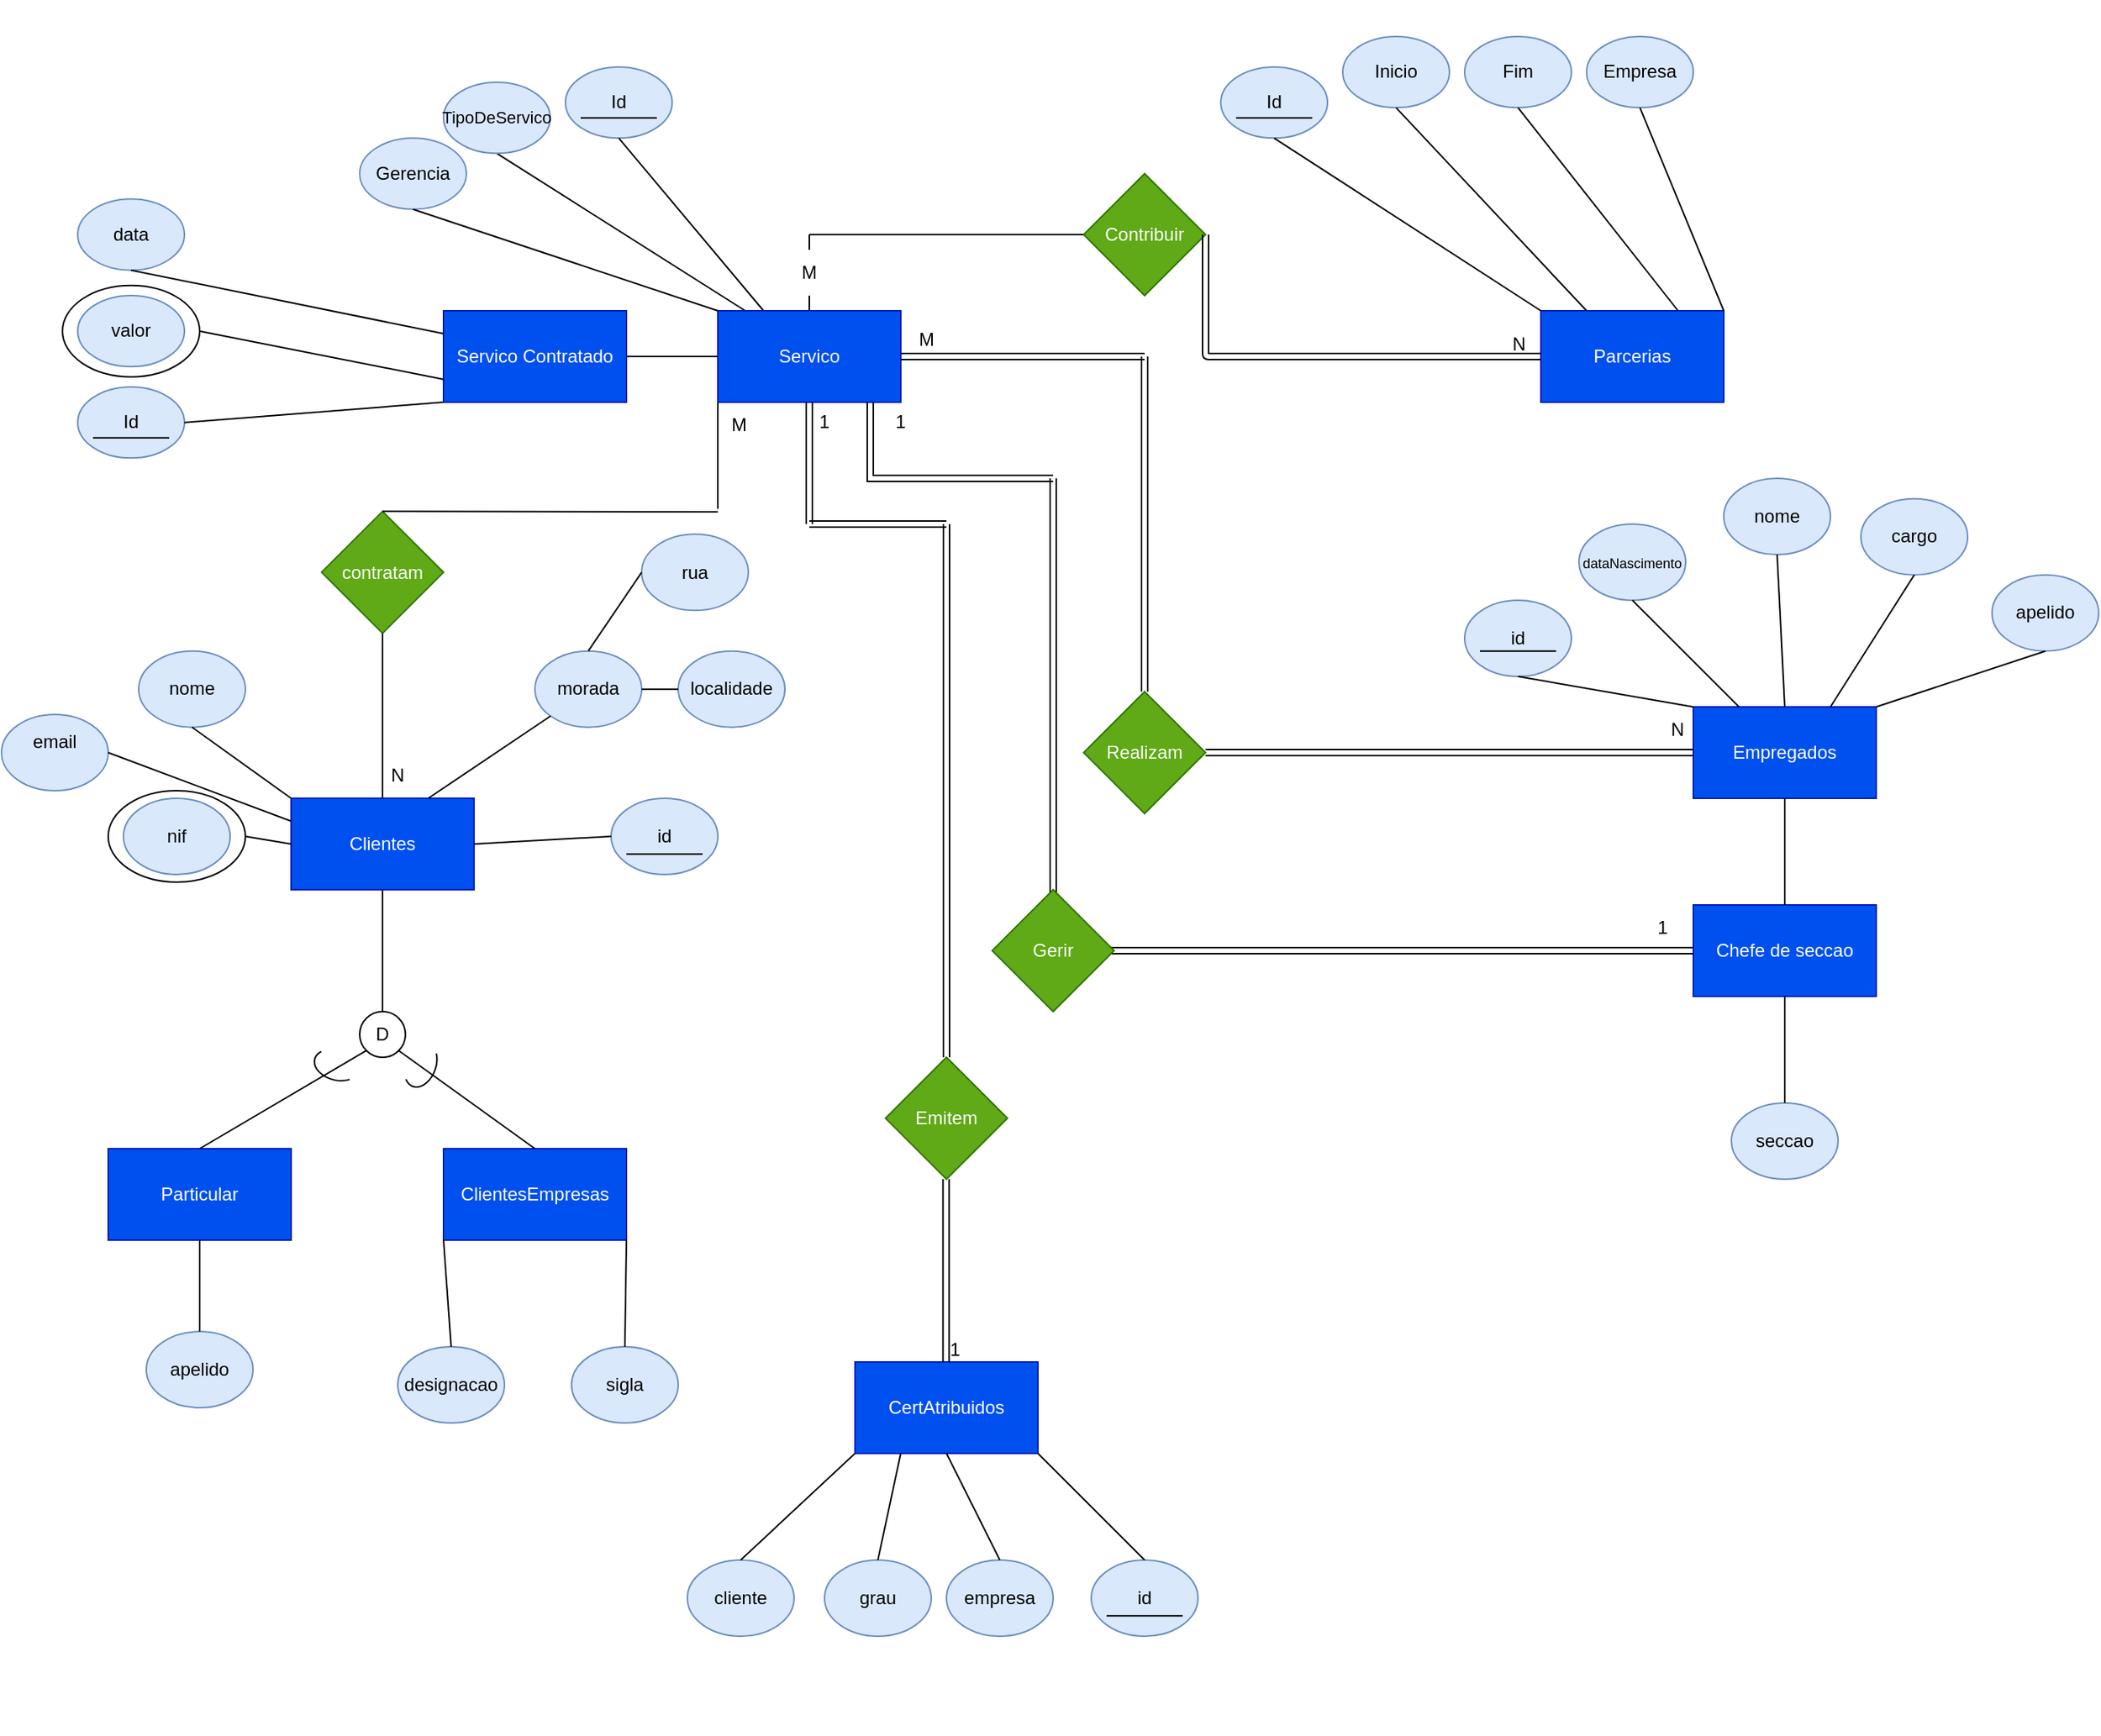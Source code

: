 <mxfile version="18.1.1" type="device"><diagram id="3mKpAEh_2v-3cZ-nyJGQ" name="Page-1"><mxGraphModel dx="2763" dy="1038" grid="1" gridSize="10" guides="1" tooltips="1" connect="1" arrows="1" fold="1" page="1" pageScale="1" pageWidth="827" pageHeight="1169" math="0" shadow="0"><root><mxCell id="0"/><mxCell id="1" parent="0"/><mxCell id="c_7Xji_aLtpdqotHJxTk-4" value="" style="endArrow=none;html=1;rounded=0;exitX=0.15;exitY=0;exitDx=0;exitDy=0;entryX=0.5;entryY=1;entryDx=0;entryDy=0;exitPerimeter=0;" parent="1" source="c_7Xji_aLtpdqotHJxTk-7" target="c_7Xji_aLtpdqotHJxTk-8" edge="1"><mxGeometry width="50" height="50" relative="1" as="geometry"><mxPoint x="350" y="370" as="sourcePoint"/><mxPoint x="305" y="316.67" as="targetPoint"/></mxGeometry></mxCell><mxCell id="c_7Xji_aLtpdqotHJxTk-5" value="Id" style="ellipse;whiteSpace=wrap;html=1;fillColor=#dae8fc;strokeColor=#6c8ebf;" parent="1" vertex="1"><mxGeometry x="270" y="210" width="70" height="46.67" as="geometry"/></mxCell><mxCell id="c_7Xji_aLtpdqotHJxTk-6" value="" style="endArrow=none;html=1;rounded=0;exitX=0.25;exitY=0;exitDx=0;exitDy=0;entryX=0.5;entryY=1;entryDx=0;entryDy=0;" parent="1" source="c_7Xji_aLtpdqotHJxTk-7" target="c_7Xji_aLtpdqotHJxTk-5" edge="1"><mxGeometry width="50" height="50" relative="1" as="geometry"><mxPoint x="380" y="370" as="sourcePoint"/><mxPoint x="550" y="260" as="targetPoint"/></mxGeometry></mxCell><mxCell id="c_7Xji_aLtpdqotHJxTk-7" value="Servico" style="rounded=0;whiteSpace=wrap;html=1;fillColor=#0050ef;strokeColor=#001DBC;fontColor=#ffffff;" parent="1" vertex="1"><mxGeometry x="370" y="370" width="120" height="60" as="geometry"/></mxCell><mxCell id="c_7Xji_aLtpdqotHJxTk-8" value="&lt;font style=&quot;font-size: 11px;&quot;&gt;TipoDeServico&lt;/font&gt;" style="ellipse;whiteSpace=wrap;html=1;fillColor=#dae8fc;strokeColor=#6c8ebf;" parent="1" vertex="1"><mxGeometry x="190" y="220" width="70" height="46.67" as="geometry"/></mxCell><mxCell id="c_7Xji_aLtpdqotHJxTk-10" value="Gerencia" style="ellipse;whiteSpace=wrap;html=1;fillColor=#dae8fc;strokeColor=#6c8ebf;" parent="1" vertex="1"><mxGeometry x="135" y="256.67" width="70" height="46.67" as="geometry"/></mxCell><mxCell id="c_7Xji_aLtpdqotHJxTk-11" value="" style="endArrow=none;html=1;rounded=0;exitX=0;exitY=0;exitDx=0;exitDy=0;entryX=0.5;entryY=1;entryDx=0;entryDy=0;" parent="1" source="c_7Xji_aLtpdqotHJxTk-7" target="c_7Xji_aLtpdqotHJxTk-10" edge="1"><mxGeometry width="50" height="50" relative="1" as="geometry"><mxPoint x="390" y="380" as="sourcePoint"/><mxPoint x="560" y="270" as="targetPoint"/></mxGeometry></mxCell><mxCell id="c_7Xji_aLtpdqotHJxTk-14" value="&lt;div&gt;Contribuir&lt;br&gt;&lt;/div&gt;" style="rhombus;whiteSpace=wrap;html=1;fillColor=#60a917;fontColor=#ffffff;strokeColor=#2D7600;" parent="1" vertex="1"><mxGeometry x="610" y="280" width="80" height="80" as="geometry"/></mxCell><mxCell id="c_7Xji_aLtpdqotHJxTk-18" value="" style="endArrow=none;html=1;rounded=0;" parent="1" edge="1"><mxGeometry width="50" height="50" relative="1" as="geometry"><mxPoint x="430" y="320" as="sourcePoint"/><mxPoint x="560" y="320" as="targetPoint"/></mxGeometry></mxCell><mxCell id="c_7Xji_aLtpdqotHJxTk-19" value="" style="endArrow=none;html=1;rounded=0;" parent="1" target="c_7Xji_aLtpdqotHJxTk-14" edge="1"><mxGeometry width="50" height="50" relative="1" as="geometry"><mxPoint x="560" y="320" as="sourcePoint"/><mxPoint x="600" y="250" as="targetPoint"/></mxGeometry></mxCell><mxCell id="c_7Xji_aLtpdqotHJxTk-23" value="Parcerias" style="rounded=0;whiteSpace=wrap;html=1;fillColor=#0050ef;strokeColor=#001DBC;fontColor=#ffffff;" parent="1" vertex="1"><mxGeometry x="910" y="370" width="120" height="60" as="geometry"/></mxCell><mxCell id="c_7Xji_aLtpdqotHJxTk-24" value="Id" style="ellipse;whiteSpace=wrap;html=1;fillColor=#dae8fc;strokeColor=#6c8ebf;" parent="1" vertex="1"><mxGeometry x="700" y="210" width="70" height="46.67" as="geometry"/></mxCell><mxCell id="c_7Xji_aLtpdqotHJxTk-25" value="" style="endArrow=none;html=1;rounded=0;exitX=0;exitY=0;exitDx=0;exitDy=0;entryX=0.5;entryY=1;entryDx=0;entryDy=0;" parent="1" source="c_7Xji_aLtpdqotHJxTk-23" target="c_7Xji_aLtpdqotHJxTk-24" edge="1"><mxGeometry width="50" height="50" relative="1" as="geometry"><mxPoint x="846" y="370" as="sourcePoint"/><mxPoint x="906" y="260" as="targetPoint"/></mxGeometry></mxCell><mxCell id="c_7Xji_aLtpdqotHJxTk-26" value="&lt;div&gt;Inicio&lt;/div&gt;" style="ellipse;whiteSpace=wrap;html=1;fillColor=#dae8fc;strokeColor=#6c8ebf;" parent="1" vertex="1"><mxGeometry x="780" y="190" width="70" height="46.67" as="geometry"/></mxCell><mxCell id="c_7Xji_aLtpdqotHJxTk-27" value="" style="endArrow=none;html=1;rounded=0;exitX=0.25;exitY=0;exitDx=0;exitDy=0;entryX=0.5;entryY=1;entryDx=0;entryDy=0;" parent="1" source="c_7Xji_aLtpdqotHJxTk-23" target="c_7Xji_aLtpdqotHJxTk-26" edge="1"><mxGeometry width="50" height="50" relative="1" as="geometry"><mxPoint x="510" y="390" as="sourcePoint"/><mxPoint x="570" y="280" as="targetPoint"/></mxGeometry></mxCell><mxCell id="c_7Xji_aLtpdqotHJxTk-29" value="&lt;div&gt;Fim&lt;/div&gt;" style="ellipse;whiteSpace=wrap;html=1;fillColor=#dae8fc;strokeColor=#6c8ebf;" parent="1" vertex="1"><mxGeometry x="860" y="190" width="70" height="46.67" as="geometry"/></mxCell><mxCell id="c_7Xji_aLtpdqotHJxTk-30" value="" style="endArrow=none;html=1;rounded=0;exitX=0.75;exitY=0;exitDx=0;exitDy=0;entryX=0.5;entryY=1;entryDx=0;entryDy=0;" parent="1" source="c_7Xji_aLtpdqotHJxTk-23" target="c_7Xji_aLtpdqotHJxTk-29" edge="1"><mxGeometry width="50" height="50" relative="1" as="geometry"><mxPoint x="1006" y="350" as="sourcePoint"/><mxPoint x="1066" y="240" as="targetPoint"/></mxGeometry></mxCell><mxCell id="c_7Xji_aLtpdqotHJxTk-31" value="Empresa" style="ellipse;whiteSpace=wrap;html=1;fillColor=#dae8fc;strokeColor=#6c8ebf;" parent="1" vertex="1"><mxGeometry x="940" y="190" width="70" height="46.67" as="geometry"/></mxCell><mxCell id="c_7Xji_aLtpdqotHJxTk-32" value="" style="endArrow=none;html=1;rounded=0;exitX=1;exitY=0;exitDx=0;exitDy=0;entryX=0.5;entryY=1;entryDx=0;entryDy=0;" parent="1" source="c_7Xji_aLtpdqotHJxTk-23" target="c_7Xji_aLtpdqotHJxTk-31" edge="1"><mxGeometry width="50" height="50" relative="1" as="geometry"><mxPoint x="1086" y="350" as="sourcePoint"/><mxPoint x="1146" y="240" as="targetPoint"/></mxGeometry></mxCell><mxCell id="c_7Xji_aLtpdqotHJxTk-43" value="" style="shape=link;html=1;rounded=1;exitX=1;exitY=0.5;exitDx=0;exitDy=0;entryX=0;entryY=0.5;entryDx=0;entryDy=0;" parent="1" source="c_7Xji_aLtpdqotHJxTk-14" target="c_7Xji_aLtpdqotHJxTk-23" edge="1"><mxGeometry relative="1" as="geometry"><mxPoint x="710" y="400" as="sourcePoint"/><mxPoint x="780" y="399.5" as="targetPoint"/><Array as="points"><mxPoint x="690" y="400"/></Array></mxGeometry></mxCell><mxCell id="c_7Xji_aLtpdqotHJxTk-44" value="N" style="resizable=0;html=1;align=right;verticalAlign=bottom;" parent="c_7Xji_aLtpdqotHJxTk-43" connectable="0" vertex="1"><mxGeometry x="1" relative="1" as="geometry"><mxPoint x="-10" as="offset"/></mxGeometry></mxCell><mxCell id="c_7Xji_aLtpdqotHJxTk-54" value="" style="endArrow=none;html=1;rounded=1;sketch=0;curved=0;exitX=0.5;exitY=0;exitDx=0;exitDy=0;startArrow=none;" parent="1" source="c_7Xji_aLtpdqotHJxTk-63" edge="1"><mxGeometry width="50" height="50" relative="1" as="geometry"><mxPoint x="400" y="370" as="sourcePoint"/><mxPoint x="430" y="320" as="targetPoint"/></mxGeometry></mxCell><mxCell id="c_7Xji_aLtpdqotHJxTk-59" value="Chefe de seccao" style="rounded=0;whiteSpace=wrap;html=1;sketch=0;fillColor=#0050ef;strokeColor=#001DBC;fontColor=#ffffff;" parent="1" vertex="1"><mxGeometry x="1010" y="760" width="120" height="60" as="geometry"/></mxCell><mxCell id="c_7Xji_aLtpdqotHJxTk-63" value="M" style="text;html=1;strokeColor=none;fillColor=none;align=center;verticalAlign=middle;whiteSpace=wrap;rounded=0;sketch=0;" parent="1" vertex="1"><mxGeometry x="410" y="330" width="40" height="30" as="geometry"/></mxCell><mxCell id="c_7Xji_aLtpdqotHJxTk-64" value="" style="endArrow=none;html=1;rounded=1;sketch=0;curved=0;exitX=0.5;exitY=0;exitDx=0;exitDy=0;" parent="1" source="c_7Xji_aLtpdqotHJxTk-7" target="c_7Xji_aLtpdqotHJxTk-63" edge="1"><mxGeometry width="50" height="50" relative="1" as="geometry"><mxPoint x="430" y="370" as="sourcePoint"/><mxPoint x="430" y="320" as="targetPoint"/></mxGeometry></mxCell><mxCell id="c_7Xji_aLtpdqotHJxTk-91" value="" style="shape=link;html=1;rounded=1;sketch=0;curved=0;" parent="1" edge="1"><mxGeometry relative="1" as="geometry"><mxPoint x="590" y="610" as="sourcePoint"/><mxPoint x="590" y="790" as="targetPoint"/></mxGeometry></mxCell><mxCell id="c_7Xji_aLtpdqotHJxTk-93" value="" style="shape=link;html=1;rounded=1;sketch=0;curved=0;" parent="1" edge="1"><mxGeometry relative="1" as="geometry"><mxPoint x="590" y="480" as="sourcePoint"/><mxPoint x="590" y="610" as="targetPoint"/></mxGeometry></mxCell><mxCell id="c_7Xji_aLtpdqotHJxTk-105" value="Empregados" style="rounded=0;whiteSpace=wrap;html=1;sketch=0;fillColor=#0050ef;strokeColor=#001DBC;fontColor=#ffffff;" parent="1" vertex="1"><mxGeometry x="1010" y="630" width="120" height="60" as="geometry"/></mxCell><mxCell id="c_7Xji_aLtpdqotHJxTk-107" value="" style="endArrow=none;html=1;rounded=1;sketch=0;fontSize=11;curved=0;entryX=0.5;entryY=1;entryDx=0;entryDy=0;exitX=0.5;exitY=0;exitDx=0;exitDy=0;" parent="1" source="c_7Xji_aLtpdqotHJxTk-59" target="c_7Xji_aLtpdqotHJxTk-105" edge="1"><mxGeometry width="50" height="50" relative="1" as="geometry"><mxPoint x="890" y="800" as="sourcePoint"/><mxPoint x="940" y="750" as="targetPoint"/></mxGeometry></mxCell><mxCell id="c_7Xji_aLtpdqotHJxTk-108" value="" style="shape=link;html=1;rounded=1;sketch=0;curved=0;entryX=0;entryY=0.5;entryDx=0;entryDy=0;" parent="1" target="c_7Xji_aLtpdqotHJxTk-59" edge="1"><mxGeometry relative="1" as="geometry"><mxPoint x="590" y="790" as="sourcePoint"/><mxPoint x="600" y="810" as="targetPoint"/></mxGeometry></mxCell><mxCell id="c_7Xji_aLtpdqotHJxTk-109" value="id" style="ellipse;whiteSpace=wrap;html=1;fillColor=#dae8fc;strokeColor=#6c8ebf;" parent="1" vertex="1"><mxGeometry x="860" y="560" width="70" height="50" as="geometry"/></mxCell><mxCell id="c_7Xji_aLtpdqotHJxTk-110" value="" style="endArrow=none;html=1;rounded=0;exitX=0;exitY=0;exitDx=0;exitDy=0;entryX=0.5;entryY=1;entryDx=0;entryDy=0;" parent="1" source="c_7Xji_aLtpdqotHJxTk-105" target="c_7Xji_aLtpdqotHJxTk-109" edge="1"><mxGeometry width="50" height="50" relative="1" as="geometry"><mxPoint x="915" y="450" as="sourcePoint"/><mxPoint x="1065" y="560" as="targetPoint"/></mxGeometry></mxCell><mxCell id="c_7Xji_aLtpdqotHJxTk-111" value="&lt;font style=&quot;font-size: 9px;&quot;&gt;dataNascimento&lt;/font&gt;" style="ellipse;whiteSpace=wrap;html=1;fillColor=#dae8fc;strokeColor=#6c8ebf;" parent="1" vertex="1"><mxGeometry x="935" y="510.0" width="70" height="50" as="geometry"/></mxCell><mxCell id="c_7Xji_aLtpdqotHJxTk-112" value="" style="endArrow=none;html=1;rounded=0;exitX=0.25;exitY=0;exitDx=0;exitDy=0;entryX=0.5;entryY=1;entryDx=0;entryDy=0;" parent="1" source="c_7Xji_aLtpdqotHJxTk-105" target="c_7Xji_aLtpdqotHJxTk-111" edge="1"><mxGeometry width="50" height="50" relative="1" as="geometry"><mxPoint x="1020" y="640" as="sourcePoint"/><mxPoint x="1075" y="570" as="targetPoint"/></mxGeometry></mxCell><mxCell id="c_7Xji_aLtpdqotHJxTk-113" value="nome" style="ellipse;whiteSpace=wrap;html=1;fillColor=#dae8fc;strokeColor=#6c8ebf;" parent="1" vertex="1"><mxGeometry x="1030" y="480.0" width="70" height="50" as="geometry"/></mxCell><mxCell id="c_7Xji_aLtpdqotHJxTk-114" value="" style="endArrow=none;html=1;rounded=0;exitX=0.5;exitY=0;exitDx=0;exitDy=0;entryX=0.5;entryY=1;entryDx=0;entryDy=0;" parent="1" source="c_7Xji_aLtpdqotHJxTk-105" target="c_7Xji_aLtpdqotHJxTk-113" edge="1"><mxGeometry width="50" height="50" relative="1" as="geometry"><mxPoint x="1030" y="650" as="sourcePoint"/><mxPoint x="1085" y="580" as="targetPoint"/></mxGeometry></mxCell><mxCell id="c_7Xji_aLtpdqotHJxTk-115" value="apelido" style="ellipse;whiteSpace=wrap;html=1;fillColor=#dae8fc;strokeColor=#6c8ebf;" parent="1" vertex="1"><mxGeometry x="1206" y="543.34" width="70" height="50" as="geometry"/></mxCell><mxCell id="c_7Xji_aLtpdqotHJxTk-116" value="" style="endArrow=none;html=1;rounded=0;entryX=0.5;entryY=1;entryDx=0;entryDy=0;" parent="1" target="c_7Xji_aLtpdqotHJxTk-115" edge="1"><mxGeometry width="50" height="50" relative="1" as="geometry"><mxPoint x="1130" y="630" as="sourcePoint"/><mxPoint x="1095" y="590" as="targetPoint"/></mxGeometry></mxCell><mxCell id="c_7Xji_aLtpdqotHJxTk-117" value="cargo" style="ellipse;whiteSpace=wrap;html=1;fillColor=#dae8fc;strokeColor=#6c8ebf;" parent="1" vertex="1"><mxGeometry x="1120" y="493.34" width="70" height="50" as="geometry"/></mxCell><mxCell id="c_7Xji_aLtpdqotHJxTk-118" value="" style="endArrow=none;html=1;rounded=0;exitX=0.75;exitY=0;exitDx=0;exitDy=0;entryX=0.5;entryY=1;entryDx=0;entryDy=0;" parent="1" source="c_7Xji_aLtpdqotHJxTk-105" target="c_7Xji_aLtpdqotHJxTk-117" edge="1"><mxGeometry width="50" height="50" relative="1" as="geometry"><mxPoint x="1210" y="576.67" as="sourcePoint"/><mxPoint x="1265" y="506.67" as="targetPoint"/></mxGeometry></mxCell><mxCell id="c_7Xji_aLtpdqotHJxTk-119" value="&lt;font style=&quot;font-size: 12px;&quot;&gt;Gerir&lt;/font&gt;" style="rhombus;whiteSpace=wrap;html=1;rounded=0;sketch=0;fontSize=9;fillColor=#60a917;fontColor=#ffffff;strokeColor=#2D7600;" parent="1" vertex="1"><mxGeometry x="550" y="750" width="80" height="80" as="geometry"/></mxCell><mxCell id="c_7Xji_aLtpdqotHJxTk-121" value="seccao" style="ellipse;whiteSpace=wrap;html=1;fillColor=#dae8fc;strokeColor=#6c8ebf;" parent="1" vertex="1"><mxGeometry x="1035" y="890" width="70" height="50" as="geometry"/></mxCell><mxCell id="c_7Xji_aLtpdqotHJxTk-122" value="" style="endArrow=none;html=1;rounded=0;exitX=0.5;exitY=1;exitDx=0;exitDy=0;entryX=0.5;entryY=0;entryDx=0;entryDy=0;" parent="1" source="c_7Xji_aLtpdqotHJxTk-59" target="c_7Xji_aLtpdqotHJxTk-121" edge="1"><mxGeometry width="50" height="50" relative="1" as="geometry"><mxPoint x="1085.0" y="820" as="sourcePoint"/><mxPoint x="1240" y="890" as="targetPoint"/></mxGeometry></mxCell><mxCell id="c_7Xji_aLtpdqotHJxTk-125" value="" style="shape=link;html=1;rounded=0;sketch=0;fontSize=12;curved=0;" parent="1" source="c_7Xji_aLtpdqotHJxTk-130" edge="1"><mxGeometry relative="1" as="geometry"><mxPoint x="520" y="840" as="sourcePoint"/><mxPoint x="520" y="510" as="targetPoint"/></mxGeometry></mxCell><mxCell id="c_7Xji_aLtpdqotHJxTk-130" value="&lt;div&gt;Emitem&lt;/div&gt;" style="rhombus;whiteSpace=wrap;html=1;rounded=0;sketch=0;fontSize=12;fillColor=#60a917;fontColor=#ffffff;strokeColor=#2D7600;" parent="1" vertex="1"><mxGeometry x="480" y="860" width="80" height="80" as="geometry"/></mxCell><mxCell id="c_7Xji_aLtpdqotHJxTk-131" value="CertAtribuidos" style="rounded=0;whiteSpace=wrap;html=1;sketch=0;fontSize=12;fillColor=#0050ef;strokeColor=#001DBC;fontColor=#ffffff;" parent="1" vertex="1"><mxGeometry x="460" y="1060" width="120" height="60" as="geometry"/></mxCell><mxCell id="c_7Xji_aLtpdqotHJxTk-134" value="" style="shape=link;html=1;rounded=0;sketch=0;fontSize=12;curved=0;exitX=0.5;exitY=1;exitDx=0;exitDy=0;entryX=0.5;entryY=0;entryDx=0;entryDy=0;" parent="1" edge="1"><mxGeometry relative="1" as="geometry"><mxPoint x="519.73" y="940" as="sourcePoint"/><mxPoint x="519.73" y="1060" as="targetPoint"/></mxGeometry></mxCell><mxCell id="c_7Xji_aLtpdqotHJxTk-135" value="1" style="resizable=0;html=1;align=right;verticalAlign=bottom;rounded=0;sketch=0;fontSize=12;" parent="c_7Xji_aLtpdqotHJxTk-134" connectable="0" vertex="1"><mxGeometry x="1" relative="1" as="geometry"><mxPoint x="10" as="offset"/></mxGeometry></mxCell><mxCell id="c_7Xji_aLtpdqotHJxTk-144" value="id" style="ellipse;whiteSpace=wrap;html=1;fillColor=#dae8fc;strokeColor=#6c8ebf;" parent="1" vertex="1"><mxGeometry x="615" y="1190" width="70" height="50" as="geometry"/></mxCell><mxCell id="c_7Xji_aLtpdqotHJxTk-145" value="" style="endArrow=none;html=1;rounded=0;exitX=1;exitY=1;exitDx=0;exitDy=0;entryX=0.5;entryY=0;entryDx=0;entryDy=0;" parent="1" source="c_7Xji_aLtpdqotHJxTk-131" target="c_7Xji_aLtpdqotHJxTk-144" edge="1"><mxGeometry width="50" height="50" relative="1" as="geometry"><mxPoint x="810" y="870" as="sourcePoint"/><mxPoint x="865" y="800" as="targetPoint"/></mxGeometry></mxCell><mxCell id="c_7Xji_aLtpdqotHJxTk-148" value="cliente" style="ellipse;whiteSpace=wrap;html=1;fillColor=#dae8fc;strokeColor=#6c8ebf;" parent="1" vertex="1"><mxGeometry x="350" y="1190" width="70" height="50" as="geometry"/></mxCell><mxCell id="c_7Xji_aLtpdqotHJxTk-149" value="" style="endArrow=none;html=1;rounded=0;exitX=0;exitY=1;exitDx=0;exitDy=0;entryX=0.5;entryY=0;entryDx=0;entryDy=0;" parent="1" source="c_7Xji_aLtpdqotHJxTk-131" target="c_7Xji_aLtpdqotHJxTk-148" edge="1"><mxGeometry width="50" height="50" relative="1" as="geometry"><mxPoint x="590" y="1130" as="sourcePoint"/><mxPoint x="875" y="810" as="targetPoint"/></mxGeometry></mxCell><mxCell id="c_7Xji_aLtpdqotHJxTk-150" value="grau" style="ellipse;whiteSpace=wrap;html=1;fillColor=#dae8fc;strokeColor=#6c8ebf;" parent="1" vertex="1"><mxGeometry x="440" y="1190" width="70" height="50" as="geometry"/></mxCell><mxCell id="c_7Xji_aLtpdqotHJxTk-151" value="" style="endArrow=none;html=1;rounded=0;entryX=0.5;entryY=0;entryDx=0;entryDy=0;exitX=0.25;exitY=1;exitDx=0;exitDy=0;" parent="1" source="c_7Xji_aLtpdqotHJxTk-131" target="c_7Xji_aLtpdqotHJxTk-150" edge="1"><mxGeometry width="50" height="50" relative="1" as="geometry"><mxPoint x="475" y="1169" as="sourcePoint"/><mxPoint x="760" y="849" as="targetPoint"/></mxGeometry></mxCell><mxCell id="c_7Xji_aLtpdqotHJxTk-152" value="empresa" style="ellipse;whiteSpace=wrap;html=1;fillColor=#dae8fc;strokeColor=#6c8ebf;" parent="1" vertex="1"><mxGeometry x="520" y="1190" width="70" height="50" as="geometry"/></mxCell><mxCell id="c_7Xji_aLtpdqotHJxTk-153" value="" style="endArrow=none;html=1;rounded=0;exitX=0.5;exitY=1;exitDx=0;exitDy=0;entryX=0.5;entryY=0;entryDx=0;entryDy=0;" parent="1" source="c_7Xji_aLtpdqotHJxTk-131" target="c_7Xji_aLtpdqotHJxTk-152" edge="1"><mxGeometry width="50" height="50" relative="1" as="geometry"><mxPoint x="520" y="1090" as="sourcePoint"/><mxPoint x="790" y="800" as="targetPoint"/></mxGeometry></mxCell><mxCell id="c_7Xji_aLtpdqotHJxTk-155" value="" style="endArrow=none;html=1;rounded=1;sketch=0;fontSize=12;curved=0;entryX=1;entryY=0.5;entryDx=0;entryDy=0;" parent="1" source="c_7Xji_aLtpdqotHJxTk-7" target="c_7Xji_aLtpdqotHJxTk-160" edge="1"><mxGeometry width="50" height="50" relative="1" as="geometry"><mxPoint x="150" y="680" as="sourcePoint"/><mxPoint x="150" y="560" as="targetPoint"/></mxGeometry></mxCell><mxCell id="c_7Xji_aLtpdqotHJxTk-156" value="Clientes" style="rounded=0;whiteSpace=wrap;html=1;sketch=0;fontSize=12;fillColor=#0050ef;strokeColor=#001DBC;fontColor=#ffffff;" parent="1" vertex="1"><mxGeometry x="90" y="690" width="120" height="60" as="geometry"/></mxCell><mxCell id="c_7Xji_aLtpdqotHJxTk-158" value="D" style="ellipse;whiteSpace=wrap;html=1;aspect=fixed;rounded=0;sketch=0;fontSize=12;" parent="1" vertex="1"><mxGeometry x="135" y="830" width="30" height="30" as="geometry"/></mxCell><mxCell id="c_7Xji_aLtpdqotHJxTk-159" value="" style="endArrow=none;html=1;rounded=1;sketch=0;fontSize=12;curved=0;exitX=0.5;exitY=0;exitDx=0;exitDy=0;entryX=0.5;entryY=1;entryDx=0;entryDy=0;" parent="1" source="c_7Xji_aLtpdqotHJxTk-158" target="c_7Xji_aLtpdqotHJxTk-156" edge="1"><mxGeometry width="50" height="50" relative="1" as="geometry"><mxPoint x="220" y="860" as="sourcePoint"/><mxPoint x="270" y="810" as="targetPoint"/></mxGeometry></mxCell><mxCell id="c_7Xji_aLtpdqotHJxTk-160" value="Servico Contratado" style="rounded=0;whiteSpace=wrap;html=1;sketch=0;fontSize=12;fillColor=#0050ef;strokeColor=#001DBC;fontColor=#ffffff;" parent="1" vertex="1"><mxGeometry x="190" y="370" width="120" height="60" as="geometry"/></mxCell><mxCell id="c_7Xji_aLtpdqotHJxTk-162" value="Id" style="ellipse;whiteSpace=wrap;html=1;fillColor=#dae8fc;strokeColor=#6c8ebf;" parent="1" vertex="1"><mxGeometry x="-50" y="420" width="70" height="46.67" as="geometry"/></mxCell><mxCell id="c_7Xji_aLtpdqotHJxTk-163" value="" style="endArrow=none;html=1;rounded=0;exitX=0;exitY=1;exitDx=0;exitDy=0;entryX=1;entryY=0.5;entryDx=0;entryDy=0;" parent="1" source="c_7Xji_aLtpdqotHJxTk-160" target="c_7Xji_aLtpdqotHJxTk-162" edge="1"><mxGeometry width="50" height="50" relative="1" as="geometry"><mxPoint x="-230" y="430" as="sourcePoint"/><mxPoint x="315" y="440" as="targetPoint"/></mxGeometry></mxCell><mxCell id="c_7Xji_aLtpdqotHJxTk-164" value="&lt;div&gt;valor&lt;br&gt;&lt;/div&gt;" style="ellipse;whiteSpace=wrap;html=1;fillColor=#dae8fc;strokeColor=#6c8ebf;" parent="1" vertex="1"><mxGeometry x="-50" y="360" width="70" height="46.67" as="geometry"/></mxCell><mxCell id="c_7Xji_aLtpdqotHJxTk-165" value="" style="endArrow=none;html=1;rounded=0;exitX=0;exitY=0.75;exitDx=0;exitDy=0;entryX=1;entryY=0.5;entryDx=0;entryDy=0;" parent="1" source="c_7Xji_aLtpdqotHJxTk-160" target="wjh7p_lGXvNTu5E38rzB-15" edge="1"><mxGeometry width="50" height="50" relative="1" as="geometry"><mxPoint x="185" y="500" as="sourcePoint"/><mxPoint x="405" y="440" as="targetPoint"/></mxGeometry></mxCell><mxCell id="c_7Xji_aLtpdqotHJxTk-166" value="data" style="ellipse;whiteSpace=wrap;html=1;fillColor=#dae8fc;strokeColor=#6c8ebf;" parent="1" vertex="1"><mxGeometry x="-50" y="296.66" width="70" height="46.67" as="geometry"/></mxCell><mxCell id="c_7Xji_aLtpdqotHJxTk-167" value="" style="endArrow=none;html=1;rounded=0;exitX=0;exitY=0.25;exitDx=0;exitDy=0;entryX=0.5;entryY=1;entryDx=0;entryDy=0;" parent="1" source="c_7Xji_aLtpdqotHJxTk-160" target="c_7Xji_aLtpdqotHJxTk-166" edge="1"><mxGeometry width="50" height="50" relative="1" as="geometry"><mxPoint x="260" y="493.34" as="sourcePoint"/><mxPoint x="540" y="433.34" as="targetPoint"/></mxGeometry></mxCell><mxCell id="c_7Xji_aLtpdqotHJxTk-168" value="Particular" style="rounded=0;whiteSpace=wrap;html=1;sketch=0;fontSize=12;fillColor=#0050ef;strokeColor=#001DBC;fontColor=#ffffff;" parent="1" vertex="1"><mxGeometry x="-30" y="920" width="120" height="60" as="geometry"/></mxCell><mxCell id="c_7Xji_aLtpdqotHJxTk-169" value="ClientesEmpresas" style="rounded=0;whiteSpace=wrap;html=1;sketch=0;fontSize=12;fillColor=#0050ef;strokeColor=#001DBC;fontColor=#ffffff;" parent="1" vertex="1"><mxGeometry x="190" y="920" width="120" height="60" as="geometry"/></mxCell><mxCell id="c_7Xji_aLtpdqotHJxTk-170" value="" style="endArrow=none;html=1;rounded=1;sketch=0;fontSize=12;curved=0;entryX=0;entryY=1;entryDx=0;entryDy=0;exitX=0.5;exitY=0;exitDx=0;exitDy=0;" parent="1" source="c_7Xji_aLtpdqotHJxTk-168" target="c_7Xji_aLtpdqotHJxTk-158" edge="1"><mxGeometry width="50" height="50" relative="1" as="geometry"><mxPoint x="-100" y="950" as="sourcePoint"/><mxPoint x="-50" y="900" as="targetPoint"/></mxGeometry></mxCell><mxCell id="c_7Xji_aLtpdqotHJxTk-171" value="" style="endArrow=none;html=1;rounded=1;sketch=0;fontSize=12;curved=0;exitX=1;exitY=1;exitDx=0;exitDy=0;entryX=0.5;entryY=0;entryDx=0;entryDy=0;" parent="1" source="c_7Xji_aLtpdqotHJxTk-158" target="c_7Xji_aLtpdqotHJxTk-169" edge="1"><mxGeometry width="50" height="50" relative="1" as="geometry"><mxPoint x="300" y="890" as="sourcePoint"/><mxPoint x="350" y="840" as="targetPoint"/></mxGeometry></mxCell><mxCell id="c_7Xji_aLtpdqotHJxTk-175" value="nome" style="ellipse;whiteSpace=wrap;html=1;fillColor=#dae8fc;strokeColor=#6c8ebf;" parent="1" vertex="1"><mxGeometry x="-10" y="593.34" width="70" height="50" as="geometry"/></mxCell><mxCell id="c_7Xji_aLtpdqotHJxTk-176" value="" style="endArrow=none;html=1;rounded=0;exitX=0;exitY=0;exitDx=0;exitDy=0;entryX=0.5;entryY=1;entryDx=0;entryDy=0;" parent="1" source="c_7Xji_aLtpdqotHJxTk-156" target="c_7Xji_aLtpdqotHJxTk-175" edge="1"><mxGeometry width="50" height="50" relative="1" as="geometry"><mxPoint x="20" y="1049" as="sourcePoint"/><mxPoint x="435" y="739" as="targetPoint"/></mxGeometry></mxCell><mxCell id="c_7Xji_aLtpdqotHJxTk-179" value="&lt;div&gt;apelido&lt;/div&gt;" style="ellipse;whiteSpace=wrap;html=1;fillColor=#dae8fc;strokeColor=#6c8ebf;" parent="1" vertex="1"><mxGeometry x="-5" y="1040" width="70" height="50" as="geometry"/></mxCell><mxCell id="c_7Xji_aLtpdqotHJxTk-180" value="" style="endArrow=none;html=1;rounded=0;exitX=0.5;exitY=1;exitDx=0;exitDy=0;entryX=0.5;entryY=0;entryDx=0;entryDy=0;" parent="1" source="c_7Xji_aLtpdqotHJxTk-168" target="c_7Xji_aLtpdqotHJxTk-179" edge="1"><mxGeometry width="50" height="50" relative="1" as="geometry"><mxPoint x="70" y="1000" as="sourcePoint"/><mxPoint x="535" y="759" as="targetPoint"/></mxGeometry></mxCell><mxCell id="c_7Xji_aLtpdqotHJxTk-181" value="&lt;div&gt;email&lt;/div&gt;&lt;div&gt;&lt;br&gt;&lt;/div&gt;" style="ellipse;whiteSpace=wrap;html=1;fillColor=#dae8fc;strokeColor=#6c8ebf;" parent="1" vertex="1"><mxGeometry x="-100" y="635" width="70" height="50" as="geometry"/></mxCell><mxCell id="c_7Xji_aLtpdqotHJxTk-182" value="" style="endArrow=none;html=1;rounded=0;entryX=1;entryY=0.5;entryDx=0;entryDy=0;exitX=0;exitY=0.25;exitDx=0;exitDy=0;" parent="1" source="c_7Xji_aLtpdqotHJxTk-156" target="c_7Xji_aLtpdqotHJxTk-181" edge="1"><mxGeometry width="50" height="50" relative="1" as="geometry"><mxPoint x="30" y="990" as="sourcePoint"/><mxPoint x="525" y="749" as="targetPoint"/></mxGeometry></mxCell><mxCell id="c_7Xji_aLtpdqotHJxTk-183" value="nif" style="ellipse;whiteSpace=wrap;html=1;fillColor=#dae8fc;strokeColor=#6c8ebf;" parent="1" vertex="1"><mxGeometry x="-20" y="690" width="70" height="50" as="geometry"/></mxCell><mxCell id="c_7Xji_aLtpdqotHJxTk-184" value="" style="endArrow=none;html=1;rounded=0;entryX=1;entryY=0.5;entryDx=0;entryDy=0;exitX=0;exitY=0.5;exitDx=0;exitDy=0;" parent="1" source="c_7Xji_aLtpdqotHJxTk-156" target="wjh7p_lGXvNTu5E38rzB-7" edge="1"><mxGeometry width="50" height="50" relative="1" as="geometry"><mxPoint x="55" y="795" as="sourcePoint"/><mxPoint x="490" y="839" as="targetPoint"/></mxGeometry></mxCell><mxCell id="c_7Xji_aLtpdqotHJxTk-185" value="&lt;div&gt;morada&lt;/div&gt;" style="ellipse;whiteSpace=wrap;html=1;fillColor=#dae8fc;strokeColor=#6c8ebf;" parent="1" vertex="1"><mxGeometry x="250" y="593.34" width="70" height="50" as="geometry"/></mxCell><mxCell id="c_7Xji_aLtpdqotHJxTk-186" value="" style="endArrow=none;html=1;rounded=0;entryX=0;entryY=1;entryDx=0;entryDy=0;exitX=0.75;exitY=0;exitDx=0;exitDy=0;" parent="1" source="c_7Xji_aLtpdqotHJxTk-156" target="c_7Xji_aLtpdqotHJxTk-185" edge="1"><mxGeometry width="50" height="50" relative="1" as="geometry"><mxPoint x="360" y="623.34" as="sourcePoint"/><mxPoint x="760" y="742.34" as="targetPoint"/></mxGeometry></mxCell><mxCell id="c_7Xji_aLtpdqotHJxTk-188" value="rua" style="ellipse;whiteSpace=wrap;html=1;fillColor=#dae8fc;strokeColor=#6c8ebf;" parent="1" vertex="1"><mxGeometry x="320" y="516.67" width="70" height="50" as="geometry"/></mxCell><mxCell id="c_7Xji_aLtpdqotHJxTk-189" value="localidade" style="ellipse;whiteSpace=wrap;html=1;fillColor=#dae8fc;strokeColor=#6c8ebf;" parent="1" vertex="1"><mxGeometry x="344" y="593.34" width="70" height="50" as="geometry"/></mxCell><mxCell id="c_7Xji_aLtpdqotHJxTk-190" value="" style="endArrow=none;html=1;rounded=1;sketch=0;fontSize=12;curved=0;entryX=0;entryY=0.5;entryDx=0;entryDy=0;exitX=0.5;exitY=0;exitDx=0;exitDy=0;" parent="1" source="c_7Xji_aLtpdqotHJxTk-185" target="c_7Xji_aLtpdqotHJxTk-188" edge="1"><mxGeometry width="50" height="50" relative="1" as="geometry"><mxPoint x="280" y="590" as="sourcePoint"/><mxPoint x="340" y="780" as="targetPoint"/></mxGeometry></mxCell><mxCell id="c_7Xji_aLtpdqotHJxTk-193" value="" style="endArrow=none;html=1;rounded=1;sketch=0;fontSize=12;curved=0;exitX=1;exitY=0.5;exitDx=0;exitDy=0;entryX=0;entryY=0.5;entryDx=0;entryDy=0;" parent="1" source="c_7Xji_aLtpdqotHJxTk-185" target="c_7Xji_aLtpdqotHJxTk-189" edge="1"><mxGeometry width="50" height="50" relative="1" as="geometry"><mxPoint x="340" y="660" as="sourcePoint"/><mxPoint x="350" y="760" as="targetPoint"/></mxGeometry></mxCell><mxCell id="c_7Xji_aLtpdqotHJxTk-194" value="id" style="ellipse;whiteSpace=wrap;html=1;fillColor=#dae8fc;strokeColor=#6c8ebf;" parent="1" vertex="1"><mxGeometry x="300" y="690.0" width="70" height="50" as="geometry"/></mxCell><mxCell id="c_7Xji_aLtpdqotHJxTk-195" value="" style="endArrow=none;html=1;rounded=1;sketch=0;fontSize=12;curved=0;exitX=1;exitY=0.5;exitDx=0;exitDy=0;entryX=0;entryY=0.5;entryDx=0;entryDy=0;" parent="1" source="c_7Xji_aLtpdqotHJxTk-156" target="c_7Xji_aLtpdqotHJxTk-194" edge="1"><mxGeometry width="50" height="50" relative="1" as="geometry"><mxPoint x="330" y="840" as="sourcePoint"/><mxPoint x="380" y="790" as="targetPoint"/></mxGeometry></mxCell><mxCell id="IkUYlVh2CiJv1AqQRBld-2" value="designacao" style="ellipse;whiteSpace=wrap;html=1;fillColor=#dae8fc;strokeColor=#6c8ebf;" parent="1" vertex="1"><mxGeometry x="160" y="1050" width="70" height="50" as="geometry"/></mxCell><mxCell id="IkUYlVh2CiJv1AqQRBld-3" value="" style="endArrow=none;html=1;rounded=0;exitX=0;exitY=1;exitDx=0;exitDy=0;entryX=0.5;entryY=0;entryDx=0;entryDy=0;" parent="1" source="c_7Xji_aLtpdqotHJxTk-169" target="IkUYlVh2CiJv1AqQRBld-2" edge="1"><mxGeometry width="50" height="50" relative="1" as="geometry"><mxPoint x="242.5" y="930" as="sourcePoint"/><mxPoint x="832.5" y="739" as="targetPoint"/></mxGeometry></mxCell><mxCell id="IkUYlVh2CiJv1AqQRBld-4" value="sigla" style="ellipse;whiteSpace=wrap;html=1;fillColor=#dae8fc;strokeColor=#6c8ebf;" parent="1" vertex="1"><mxGeometry x="274" y="1050" width="70" height="50" as="geometry"/></mxCell><mxCell id="IkUYlVh2CiJv1AqQRBld-5" value="" style="endArrow=none;html=1;rounded=0;exitX=1;exitY=1;exitDx=0;exitDy=0;entryX=0.5;entryY=0;entryDx=0;entryDy=0;" parent="1" source="c_7Xji_aLtpdqotHJxTk-169" target="IkUYlVh2CiJv1AqQRBld-4" edge="1"><mxGeometry width="50" height="50" relative="1" as="geometry"><mxPoint x="310" y="990" as="sourcePoint"/><mxPoint x="875" y="769" as="targetPoint"/></mxGeometry></mxCell><mxCell id="IkUYlVh2CiJv1AqQRBld-6" value="" style="shape=link;html=1;rounded=0;sketch=0;fontSize=12;curved=0;" parent="1" edge="1"><mxGeometry relative="1" as="geometry"><mxPoint x="430" y="510" as="sourcePoint"/><mxPoint x="520" y="510" as="targetPoint"/><Array as="points"><mxPoint x="500" y="510"/></Array></mxGeometry></mxCell><mxCell id="IkUYlVh2CiJv1AqQRBld-11" value="" style="shape=link;html=1;rounded=0;sketch=0;fontSize=12;curved=0;entryX=0.5;entryY=1;entryDx=0;entryDy=0;" parent="1" target="c_7Xji_aLtpdqotHJxTk-7" edge="1"><mxGeometry relative="1" as="geometry"><mxPoint x="430" y="510" as="sourcePoint"/><mxPoint x="530" y="520" as="targetPoint"/><Array as="points"><mxPoint x="430" y="480"/></Array></mxGeometry></mxCell><mxCell id="IkUYlVh2CiJv1AqQRBld-12" value="" style="shape=link;html=1;rounded=0;sketch=0;fontSize=12;curved=0;" parent="1" edge="1"><mxGeometry relative="1" as="geometry"><mxPoint x="590" y="480" as="sourcePoint"/><mxPoint x="470" y="430" as="targetPoint"/><Array as="points"><mxPoint x="470" y="480"/></Array></mxGeometry></mxCell><mxCell id="IkUYlVh2CiJv1AqQRBld-13" value="" style="shape=link;html=1;rounded=1;sketch=0;curved=0;entryX=0;entryY=0.5;entryDx=0;entryDy=0;startArrow=none;" parent="1" source="IkUYlVh2CiJv1AqQRBld-16" target="c_7Xji_aLtpdqotHJxTk-105" edge="1"><mxGeometry relative="1" as="geometry"><mxPoint x="660" y="660" as="sourcePoint"/><mxPoint x="600" y="800" as="targetPoint"/></mxGeometry></mxCell><mxCell id="IkUYlVh2CiJv1AqQRBld-14" value="" style="shape=link;html=1;rounded=1;sketch=0;curved=0;exitX=0.5;exitY=0;exitDx=0;exitDy=0;" parent="1" source="IkUYlVh2CiJv1AqQRBld-16" edge="1"><mxGeometry relative="1" as="geometry"><mxPoint x="660" y="660" as="sourcePoint"/><mxPoint x="650" y="400" as="targetPoint"/></mxGeometry></mxCell><mxCell id="IkUYlVh2CiJv1AqQRBld-15" value="" style="shape=link;html=1;rounded=1;sketch=0;curved=0;exitX=1;exitY=0.5;exitDx=0;exitDy=0;" parent="1" source="c_7Xji_aLtpdqotHJxTk-7" edge="1"><mxGeometry relative="1" as="geometry"><mxPoint x="670" y="670" as="sourcePoint"/><mxPoint x="650" y="400" as="targetPoint"/></mxGeometry></mxCell><mxCell id="IkUYlVh2CiJv1AqQRBld-16" value="Realizam" style="rhombus;whiteSpace=wrap;html=1;fillColor=#60a917;fontColor=#ffffff;strokeColor=#2D7600;" parent="1" vertex="1"><mxGeometry x="610" y="620" width="80" height="80" as="geometry"/></mxCell><mxCell id="IkUYlVh2CiJv1AqQRBld-18" value="contratam" style="rhombus;whiteSpace=wrap;html=1;rounded=0;sketch=0;fontSize=12;fillColor=#60a917;fontColor=#ffffff;strokeColor=#2D7600;" parent="1" vertex="1"><mxGeometry x="110" y="501.67" width="80" height="80" as="geometry"/></mxCell><mxCell id="IkUYlVh2CiJv1AqQRBld-19" value="" style="endArrow=none;html=1;rounded=0;exitX=0.5;exitY=0;exitDx=0;exitDy=0;entryX=0.5;entryY=1;entryDx=0;entryDy=0;" parent="1" source="c_7Xji_aLtpdqotHJxTk-156" target="IkUYlVh2CiJv1AqQRBld-18" edge="1"><mxGeometry width="50" height="50" relative="1" as="geometry"><mxPoint x="130" y="690" as="sourcePoint"/><mxPoint x="180" y="640" as="targetPoint"/></mxGeometry></mxCell><mxCell id="IkUYlVh2CiJv1AqQRBld-20" value="" style="endArrow=none;html=1;rounded=0;exitX=0.5;exitY=0;exitDx=0;exitDy=0;" parent="1" source="IkUYlVh2CiJv1AqQRBld-18" edge="1"><mxGeometry width="50" height="50" relative="1" as="geometry"><mxPoint x="180" y="520" as="sourcePoint"/><mxPoint x="370" y="502" as="targetPoint"/></mxGeometry></mxCell><mxCell id="IkUYlVh2CiJv1AqQRBld-21" value="" style="endArrow=none;html=1;rounded=0;exitX=0;exitY=1;exitDx=0;exitDy=0;" parent="1" source="c_7Xji_aLtpdqotHJxTk-7" edge="1"><mxGeometry width="50" height="50" relative="1" as="geometry"><mxPoint x="160" y="511.67" as="sourcePoint"/><mxPoint x="370" y="500" as="targetPoint"/></mxGeometry></mxCell><mxCell id="IkUYlVh2CiJv1AqQRBld-22" value="N" style="text;html=1;strokeColor=none;fillColor=none;align=center;verticalAlign=middle;whiteSpace=wrap;rounded=0;" parent="1" vertex="1"><mxGeometry x="130" y="660" width="60" height="30" as="geometry"/></mxCell><mxCell id="IkUYlVh2CiJv1AqQRBld-23" value="M" style="text;html=1;strokeColor=none;fillColor=none;align=center;verticalAlign=middle;whiteSpace=wrap;rounded=0;" parent="1" vertex="1"><mxGeometry x="354" y="430" width="60" height="30" as="geometry"/></mxCell><mxCell id="IkUYlVh2CiJv1AqQRBld-24" value="N" style="resizable=0;html=1;align=right;verticalAlign=bottom;" parent="1" connectable="0" vertex="1"><mxGeometry x="990" y="480" as="geometry"><mxPoint x="14" y="173" as="offset"/></mxGeometry></mxCell><mxCell id="IkUYlVh2CiJv1AqQRBld-25" value="M" style="resizable=0;html=1;align=right;verticalAlign=bottom;" parent="1" connectable="0" vertex="1"><mxGeometry x="910" y="420" as="geometry"><mxPoint x="-398" y="-23" as="offset"/></mxGeometry></mxCell><mxCell id="IkUYlVh2CiJv1AqQRBld-26" value="1" style="text;html=1;strokeColor=none;fillColor=none;align=center;verticalAlign=middle;whiteSpace=wrap;rounded=0;" parent="1" vertex="1"><mxGeometry x="960" y="760" width="60" height="30" as="geometry"/></mxCell><mxCell id="IkUYlVh2CiJv1AqQRBld-27" value="1" style="text;html=1;strokeColor=none;fillColor=none;align=center;verticalAlign=middle;whiteSpace=wrap;rounded=0;" parent="1" vertex="1"><mxGeometry x="460" y="428.33" width="60" height="30" as="geometry"/></mxCell><mxCell id="IkUYlVh2CiJv1AqQRBld-30" value="1" style="text;html=1;strokeColor=none;fillColor=none;align=center;verticalAlign=middle;whiteSpace=wrap;rounded=0;" parent="1" vertex="1"><mxGeometry x="410" y="428.33" width="60" height="30" as="geometry"/></mxCell><mxCell id="wjh7p_lGXvNTu5E38rzB-1" value="" style="line;strokeWidth=1;rotatable=0;dashed=0;labelPosition=right;align=left;verticalAlign=middle;spacingTop=0;spacingLeft=6;points=[];portConstraint=eastwest;" vertex="1" parent="1"><mxGeometry x="870" y="516.67" width="50" height="153.33" as="geometry"/></mxCell><mxCell id="wjh7p_lGXvNTu5E38rzB-2" value="" style="line;strokeWidth=1;rotatable=0;dashed=0;labelPosition=right;align=left;verticalAlign=middle;spacingTop=0;spacingLeft=6;points=[];portConstraint=eastwest;" vertex="1" parent="1"><mxGeometry x="710" y="166.67" width="50" height="153.33" as="geometry"/></mxCell><mxCell id="wjh7p_lGXvNTu5E38rzB-3" value="" style="line;strokeWidth=1;rotatable=0;dashed=0;labelPosition=right;align=left;verticalAlign=middle;spacingTop=0;spacingLeft=6;points=[];portConstraint=eastwest;" vertex="1" parent="1"><mxGeometry x="310" y="650" width="50" height="153.33" as="geometry"/></mxCell><mxCell id="wjh7p_lGXvNTu5E38rzB-4" value="" style="line;strokeWidth=1;rotatable=0;dashed=0;labelPosition=right;align=left;verticalAlign=middle;spacingTop=0;spacingLeft=6;points=[];portConstraint=eastwest;" vertex="1" parent="1"><mxGeometry x="625" y="1150" width="50" height="153.33" as="geometry"/></mxCell><mxCell id="wjh7p_lGXvNTu5E38rzB-5" value="" style="line;strokeWidth=1;rotatable=0;dashed=0;labelPosition=right;align=left;verticalAlign=middle;spacingTop=0;spacingLeft=6;points=[];portConstraint=eastwest;" vertex="1" parent="1"><mxGeometry x="-40" y="376.67" width="50" height="153.33" as="geometry"/></mxCell><mxCell id="wjh7p_lGXvNTu5E38rzB-6" value="" style="line;strokeWidth=1;rotatable=0;dashed=0;labelPosition=right;align=left;verticalAlign=middle;spacingTop=0;spacingLeft=6;points=[];portConstraint=eastwest;" vertex="1" parent="1"><mxGeometry x="280" y="166.67" width="50" height="153.33" as="geometry"/></mxCell><mxCell id="wjh7p_lGXvNTu5E38rzB-7" value="" style="ellipse;whiteSpace=wrap;html=1;fillColor=none;" vertex="1" parent="1"><mxGeometry x="-30" y="685" width="90" height="60" as="geometry"/></mxCell><mxCell id="wjh7p_lGXvNTu5E38rzB-12" value="" style="verticalLabelPosition=bottom;verticalAlign=top;html=1;shape=mxgraph.basic.arc;startAngle=0.625;endAngle=0.1;labelBackgroundColor=none;fillColor=none;rotation=-75;" vertex="1" parent="1"><mxGeometry x="110" y="850" width="20" height="30" as="geometry"/></mxCell><mxCell id="wjh7p_lGXvNTu5E38rzB-13" value="" style="verticalLabelPosition=bottom;verticalAlign=top;html=1;shape=mxgraph.basic.arc;startAngle=0.625;endAngle=0.1;labelBackgroundColor=none;fillColor=none;rotation=-160;" vertex="1" parent="1"><mxGeometry x="165" y="850" width="20" height="30" as="geometry"/></mxCell><mxCell id="wjh7p_lGXvNTu5E38rzB-15" value="" style="ellipse;whiteSpace=wrap;html=1;fillColor=none;" vertex="1" parent="1"><mxGeometry x="-60" y="353.33" width="90" height="60" as="geometry"/></mxCell></root></mxGraphModel></diagram></mxfile>